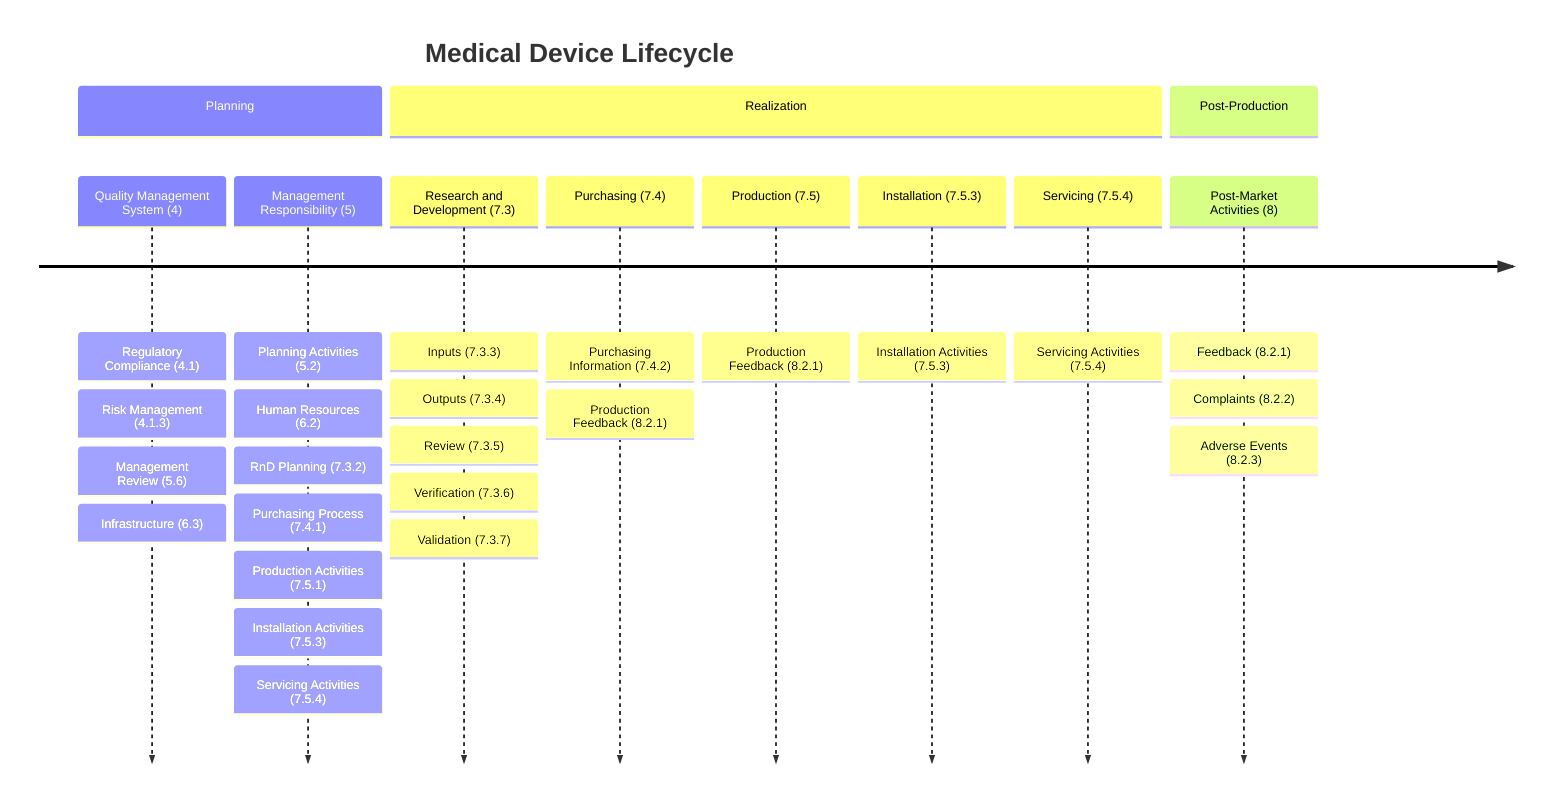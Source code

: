 timeline
        title Medical Device Lifecycle
        section Planning
          Quality Management System (4) : Regulatory Compliance (4.1) : Risk Management (4.1.3) : Management Review (5.6) : Infrastructure (6.3)
          Management Responsibility (5) : Planning Activities (5.2) : Human Resources (6.2) : RnD Planning (7.3.2) : Purchasing Process (7.4.1) : Production Activities (7.5.1) : Installation Activities (7.5.3) : Servicing Activities (7.5.4)
        section Realization
          Research and Development (7.3) : Inputs (7.3.3) : Outputs (7.3.4) : Review (7.3.5) : Verification (7.3.6) : Validation (7.3.7)
          Purchasing (7.4) : Purchasing Information (7.4.2) : Production Feedback (8.2.1)
          Production (7.5) : Production Feedback (8.2.1)
          Installation (7.5.3) : Installation Activities (7.5.3)
          Servicing (7.5.4) : Servicing Activities (7.5.4)
        section Post-Production
          Post-Market Activities (8) : Feedback (8.2.1) : Complaints (8.2.2) : Adverse Events (8.2.3)